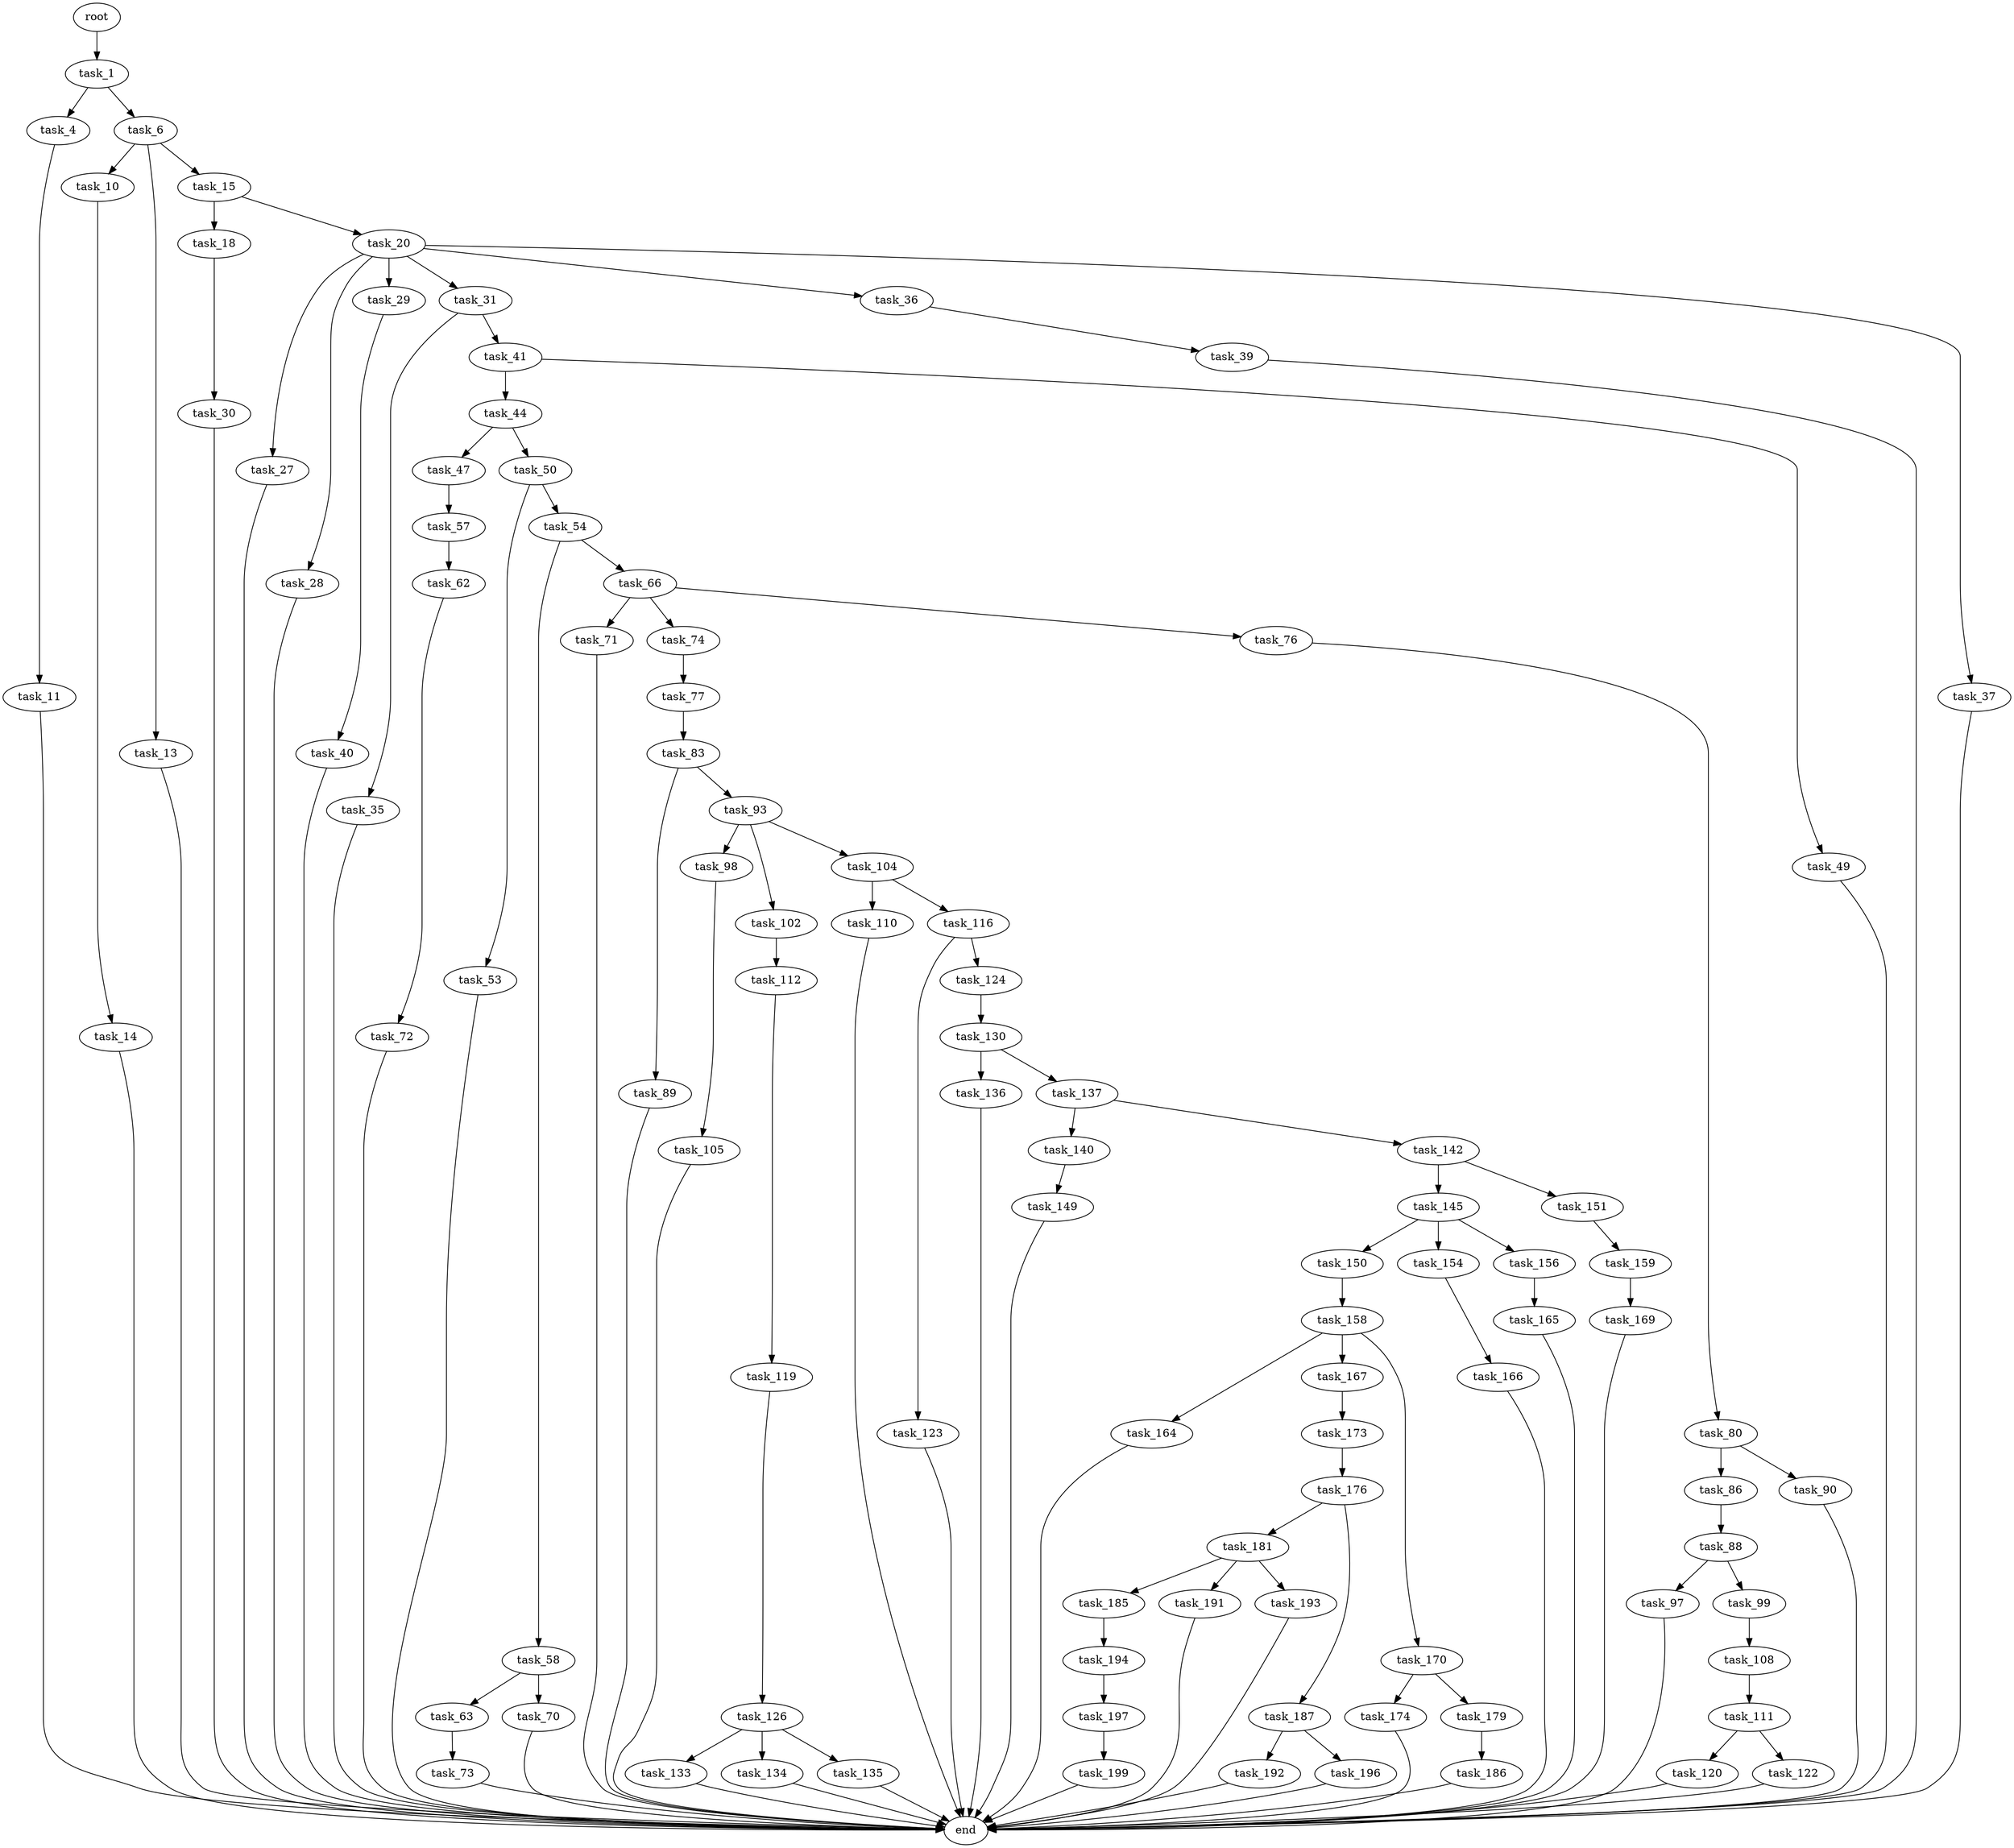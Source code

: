 digraph G {
  root [size="0.000000"];
  task_1 [size="68719476736.000000"];
  task_4 [size="390919401451.000000"];
  task_6 [size="368293445632.000000"];
  task_11 [size="16957701512.000000"];
  task_10 [size="2051813845.000000"];
  task_13 [size="28272828140.000000"];
  task_15 [size="24613201046.000000"];
  task_14 [size="28991029248.000000"];
  end [size="0.000000"];
  task_18 [size="969372522131.000000"];
  task_20 [size="10373257094.000000"];
  task_30 [size="5175420984.000000"];
  task_27 [size="242319037177.000000"];
  task_28 [size="425809094934.000000"];
  task_29 [size="8589934592.000000"];
  task_31 [size="579817675268.000000"];
  task_36 [size="33248046953.000000"];
  task_37 [size="5746194948.000000"];
  task_40 [size="10977714362.000000"];
  task_35 [size="1927904934.000000"];
  task_41 [size="8589934592.000000"];
  task_39 [size="68719476736.000000"];
  task_44 [size="46431730500.000000"];
  task_49 [size="4068927388.000000"];
  task_47 [size="28991029248.000000"];
  task_50 [size="17219757463.000000"];
  task_57 [size="3920205479.000000"];
  task_53 [size="7962252672.000000"];
  task_54 [size="1073741824000.000000"];
  task_58 [size="420111320460.000000"];
  task_66 [size="680102353074.000000"];
  task_62 [size="609163098648.000000"];
  task_63 [size="320644027114.000000"];
  task_70 [size="1073741824000.000000"];
  task_72 [size="38039910315.000000"];
  task_73 [size="14969513078.000000"];
  task_71 [size="10051419697.000000"];
  task_74 [size="16482853877.000000"];
  task_76 [size="34243839550.000000"];
  task_77 [size="1073741824000.000000"];
  task_80 [size="1090818078770.000000"];
  task_83 [size="134217728000.000000"];
  task_86 [size="299600343275.000000"];
  task_90 [size="7907577197.000000"];
  task_89 [size="8589934592.000000"];
  task_93 [size="10284964260.000000"];
  task_88 [size="28906857378.000000"];
  task_97 [size="134217728000.000000"];
  task_99 [size="513072604777.000000"];
  task_98 [size="40790242526.000000"];
  task_102 [size="782757789696.000000"];
  task_104 [size="324016322552.000000"];
  task_105 [size="1073741824000.000000"];
  task_108 [size="3469465340.000000"];
  task_112 [size="5625492825.000000"];
  task_110 [size="28991029248.000000"];
  task_116 [size="520765861748.000000"];
  task_111 [size="330762954057.000000"];
  task_120 [size="9644835283.000000"];
  task_122 [size="368293445632.000000"];
  task_119 [size="586732388063.000000"];
  task_123 [size="231928233984.000000"];
  task_124 [size="231928233984.000000"];
  task_126 [size="495072478732.000000"];
  task_130 [size="8719346116.000000"];
  task_133 [size="134217728000.000000"];
  task_134 [size="6827663742.000000"];
  task_135 [size="46939313931.000000"];
  task_136 [size="231928233984.000000"];
  task_137 [size="163096192455.000000"];
  task_140 [size="134217728000.000000"];
  task_142 [size="43091738704.000000"];
  task_149 [size="691043364388.000000"];
  task_145 [size="4317536482.000000"];
  task_151 [size="8589934592.000000"];
  task_150 [size="23943749666.000000"];
  task_154 [size="371598121908.000000"];
  task_156 [size="9966845586.000000"];
  task_158 [size="134217728000.000000"];
  task_159 [size="2053062585.000000"];
  task_166 [size="68719476736.000000"];
  task_165 [size="368293445632.000000"];
  task_164 [size="28991029248.000000"];
  task_167 [size="70489777060.000000"];
  task_170 [size="43018426880.000000"];
  task_169 [size="15268301596.000000"];
  task_173 [size="148693094718.000000"];
  task_174 [size="692120829662.000000"];
  task_179 [size="27878588037.000000"];
  task_176 [size="15358336614.000000"];
  task_181 [size="231928233984.000000"];
  task_187 [size="170479974612.000000"];
  task_186 [size="8219193235.000000"];
  task_185 [size="321346879234.000000"];
  task_191 [size="68719476736.000000"];
  task_193 [size="16301221605.000000"];
  task_194 [size="22339629856.000000"];
  task_192 [size="4456726819.000000"];
  task_196 [size="606253851750.000000"];
  task_197 [size="857173986500.000000"];
  task_199 [size="18313421018.000000"];

  root -> task_1 [size="1.000000"];
  task_1 -> task_4 [size="134217728.000000"];
  task_1 -> task_6 [size="134217728.000000"];
  task_4 -> task_11 [size="411041792.000000"];
  task_6 -> task_10 [size="411041792.000000"];
  task_6 -> task_13 [size="411041792.000000"];
  task_6 -> task_15 [size="411041792.000000"];
  task_11 -> end [size="1.000000"];
  task_10 -> task_14 [size="33554432.000000"];
  task_13 -> end [size="1.000000"];
  task_15 -> task_18 [size="411041792.000000"];
  task_15 -> task_20 [size="411041792.000000"];
  task_14 -> end [size="1.000000"];
  task_18 -> task_30 [size="679477248.000000"];
  task_20 -> task_27 [size="536870912.000000"];
  task_20 -> task_28 [size="536870912.000000"];
  task_20 -> task_29 [size="536870912.000000"];
  task_20 -> task_31 [size="536870912.000000"];
  task_20 -> task_36 [size="536870912.000000"];
  task_20 -> task_37 [size="536870912.000000"];
  task_30 -> end [size="1.000000"];
  task_27 -> end [size="1.000000"];
  task_28 -> end [size="1.000000"];
  task_29 -> task_40 [size="33554432.000000"];
  task_31 -> task_35 [size="536870912.000000"];
  task_31 -> task_41 [size="536870912.000000"];
  task_36 -> task_39 [size="33554432.000000"];
  task_37 -> end [size="1.000000"];
  task_40 -> end [size="1.000000"];
  task_35 -> end [size="1.000000"];
  task_41 -> task_44 [size="33554432.000000"];
  task_41 -> task_49 [size="33554432.000000"];
  task_39 -> end [size="1.000000"];
  task_44 -> task_47 [size="838860800.000000"];
  task_44 -> task_50 [size="838860800.000000"];
  task_49 -> end [size="1.000000"];
  task_47 -> task_57 [size="75497472.000000"];
  task_50 -> task_53 [size="301989888.000000"];
  task_50 -> task_54 [size="301989888.000000"];
  task_57 -> task_62 [size="134217728.000000"];
  task_53 -> end [size="1.000000"];
  task_54 -> task_58 [size="838860800.000000"];
  task_54 -> task_66 [size="838860800.000000"];
  task_58 -> task_63 [size="536870912.000000"];
  task_58 -> task_70 [size="536870912.000000"];
  task_66 -> task_71 [size="679477248.000000"];
  task_66 -> task_74 [size="679477248.000000"];
  task_66 -> task_76 [size="679477248.000000"];
  task_62 -> task_72 [size="536870912.000000"];
  task_63 -> task_73 [size="411041792.000000"];
  task_70 -> end [size="1.000000"];
  task_72 -> end [size="1.000000"];
  task_73 -> end [size="1.000000"];
  task_71 -> end [size="1.000000"];
  task_74 -> task_77 [size="411041792.000000"];
  task_76 -> task_80 [size="536870912.000000"];
  task_77 -> task_83 [size="838860800.000000"];
  task_80 -> task_86 [size="679477248.000000"];
  task_80 -> task_90 [size="679477248.000000"];
  task_83 -> task_89 [size="209715200.000000"];
  task_83 -> task_93 [size="209715200.000000"];
  task_86 -> task_88 [size="411041792.000000"];
  task_90 -> end [size="1.000000"];
  task_89 -> end [size="1.000000"];
  task_93 -> task_98 [size="536870912.000000"];
  task_93 -> task_102 [size="536870912.000000"];
  task_93 -> task_104 [size="536870912.000000"];
  task_88 -> task_97 [size="838860800.000000"];
  task_88 -> task_99 [size="838860800.000000"];
  task_97 -> end [size="1.000000"];
  task_99 -> task_108 [size="838860800.000000"];
  task_98 -> task_105 [size="679477248.000000"];
  task_102 -> task_112 [size="679477248.000000"];
  task_104 -> task_110 [size="536870912.000000"];
  task_104 -> task_116 [size="536870912.000000"];
  task_105 -> end [size="1.000000"];
  task_108 -> task_111 [size="301989888.000000"];
  task_112 -> task_119 [size="134217728.000000"];
  task_110 -> end [size="1.000000"];
  task_116 -> task_123 [size="411041792.000000"];
  task_116 -> task_124 [size="411041792.000000"];
  task_111 -> task_120 [size="209715200.000000"];
  task_111 -> task_122 [size="209715200.000000"];
  task_120 -> end [size="1.000000"];
  task_122 -> end [size="1.000000"];
  task_119 -> task_126 [size="679477248.000000"];
  task_123 -> end [size="1.000000"];
  task_124 -> task_130 [size="301989888.000000"];
  task_126 -> task_133 [size="536870912.000000"];
  task_126 -> task_134 [size="536870912.000000"];
  task_126 -> task_135 [size="536870912.000000"];
  task_130 -> task_136 [size="209715200.000000"];
  task_130 -> task_137 [size="209715200.000000"];
  task_133 -> end [size="1.000000"];
  task_134 -> end [size="1.000000"];
  task_135 -> end [size="1.000000"];
  task_136 -> end [size="1.000000"];
  task_137 -> task_140 [size="679477248.000000"];
  task_137 -> task_142 [size="679477248.000000"];
  task_140 -> task_149 [size="209715200.000000"];
  task_142 -> task_145 [size="75497472.000000"];
  task_142 -> task_151 [size="75497472.000000"];
  task_149 -> end [size="1.000000"];
  task_145 -> task_150 [size="209715200.000000"];
  task_145 -> task_154 [size="209715200.000000"];
  task_145 -> task_156 [size="209715200.000000"];
  task_151 -> task_159 [size="33554432.000000"];
  task_150 -> task_158 [size="838860800.000000"];
  task_154 -> task_166 [size="536870912.000000"];
  task_156 -> task_165 [size="33554432.000000"];
  task_158 -> task_164 [size="209715200.000000"];
  task_158 -> task_167 [size="209715200.000000"];
  task_158 -> task_170 [size="209715200.000000"];
  task_159 -> task_169 [size="33554432.000000"];
  task_166 -> end [size="1.000000"];
  task_165 -> end [size="1.000000"];
  task_164 -> end [size="1.000000"];
  task_167 -> task_173 [size="301989888.000000"];
  task_170 -> task_174 [size="33554432.000000"];
  task_170 -> task_179 [size="33554432.000000"];
  task_169 -> end [size="1.000000"];
  task_173 -> task_176 [size="209715200.000000"];
  task_174 -> end [size="1.000000"];
  task_179 -> task_186 [size="679477248.000000"];
  task_176 -> task_181 [size="33554432.000000"];
  task_176 -> task_187 [size="33554432.000000"];
  task_181 -> task_185 [size="301989888.000000"];
  task_181 -> task_191 [size="301989888.000000"];
  task_181 -> task_193 [size="301989888.000000"];
  task_187 -> task_192 [size="134217728.000000"];
  task_187 -> task_196 [size="134217728.000000"];
  task_186 -> end [size="1.000000"];
  task_185 -> task_194 [size="209715200.000000"];
  task_191 -> end [size="1.000000"];
  task_193 -> end [size="1.000000"];
  task_194 -> task_197 [size="33554432.000000"];
  task_192 -> end [size="1.000000"];
  task_196 -> end [size="1.000000"];
  task_197 -> task_199 [size="536870912.000000"];
  task_199 -> end [size="1.000000"];
}
